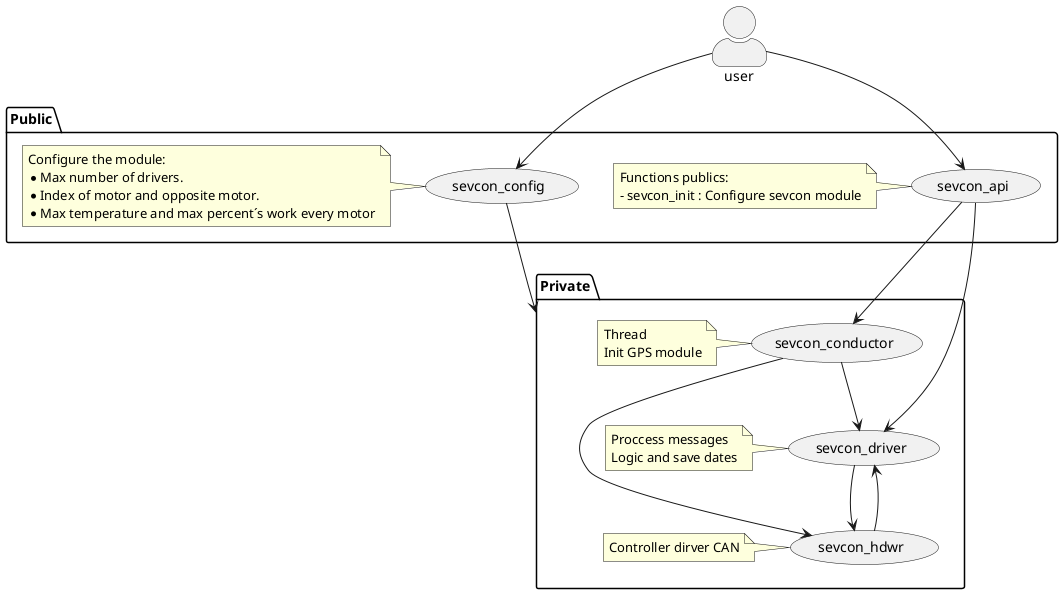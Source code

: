 @startuml sevcon


skinparam actorStyle awesome
actor user as programmer

package Public {
    usecase "sevcon_api"    as module_public1
    usecase "sevcon_config" as module_public2

note left of (module_public1)
    Functions publics:
    - sevcon_init : Configure sevcon module
end note
note left of (module_public2)
    Configure the module:
    * Max number of drivers.
    * Index of motor and opposite motor.
    * Max temperature and max percent´s work every motor
end note
}

package Private {
    usecase "sevcon_conductor" as module_private1
    usecase "sevcon_driver"    as module_private2
    usecase "sevcon_hdwr"      as module_private3

note left of (module_private1)
    Thread 
    Init GPS module
end note
note left of (module_private2)
    Proccess messages
    Logic and save dates
end note
note left of (module_private3)
    Controller dirver CAN
end note
}

programmer      --> module_public1
programmer      --> module_public2
module_public2  --> Private
module_public1  --> module_private1
module_public1  --> module_private2
module_private1 --> module_private2
module_private1 --> module_private3
module_private2 --> module_private3
module_private3 --> module_private2

@enduml

